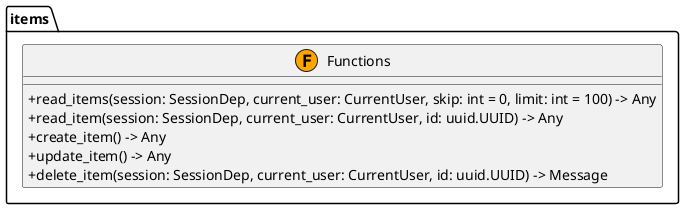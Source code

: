 @startuml
skinparam classAttributeIconSize 0

package "items" {
  class Functions <<(F,orange)>> {
    +read_items(session: SessionDep, current_user: CurrentUser, skip: int = 0, limit: int = 100) -> Any
    +read_item(session: SessionDep, current_user: CurrentUser, id: uuid.UUID) -> Any
    +create_item() -> Any
    +update_item() -> Any
    +delete_item(session: SessionDep, current_user: CurrentUser, id: uuid.UUID) -> Message
  }
}

' Relationships
@enduml